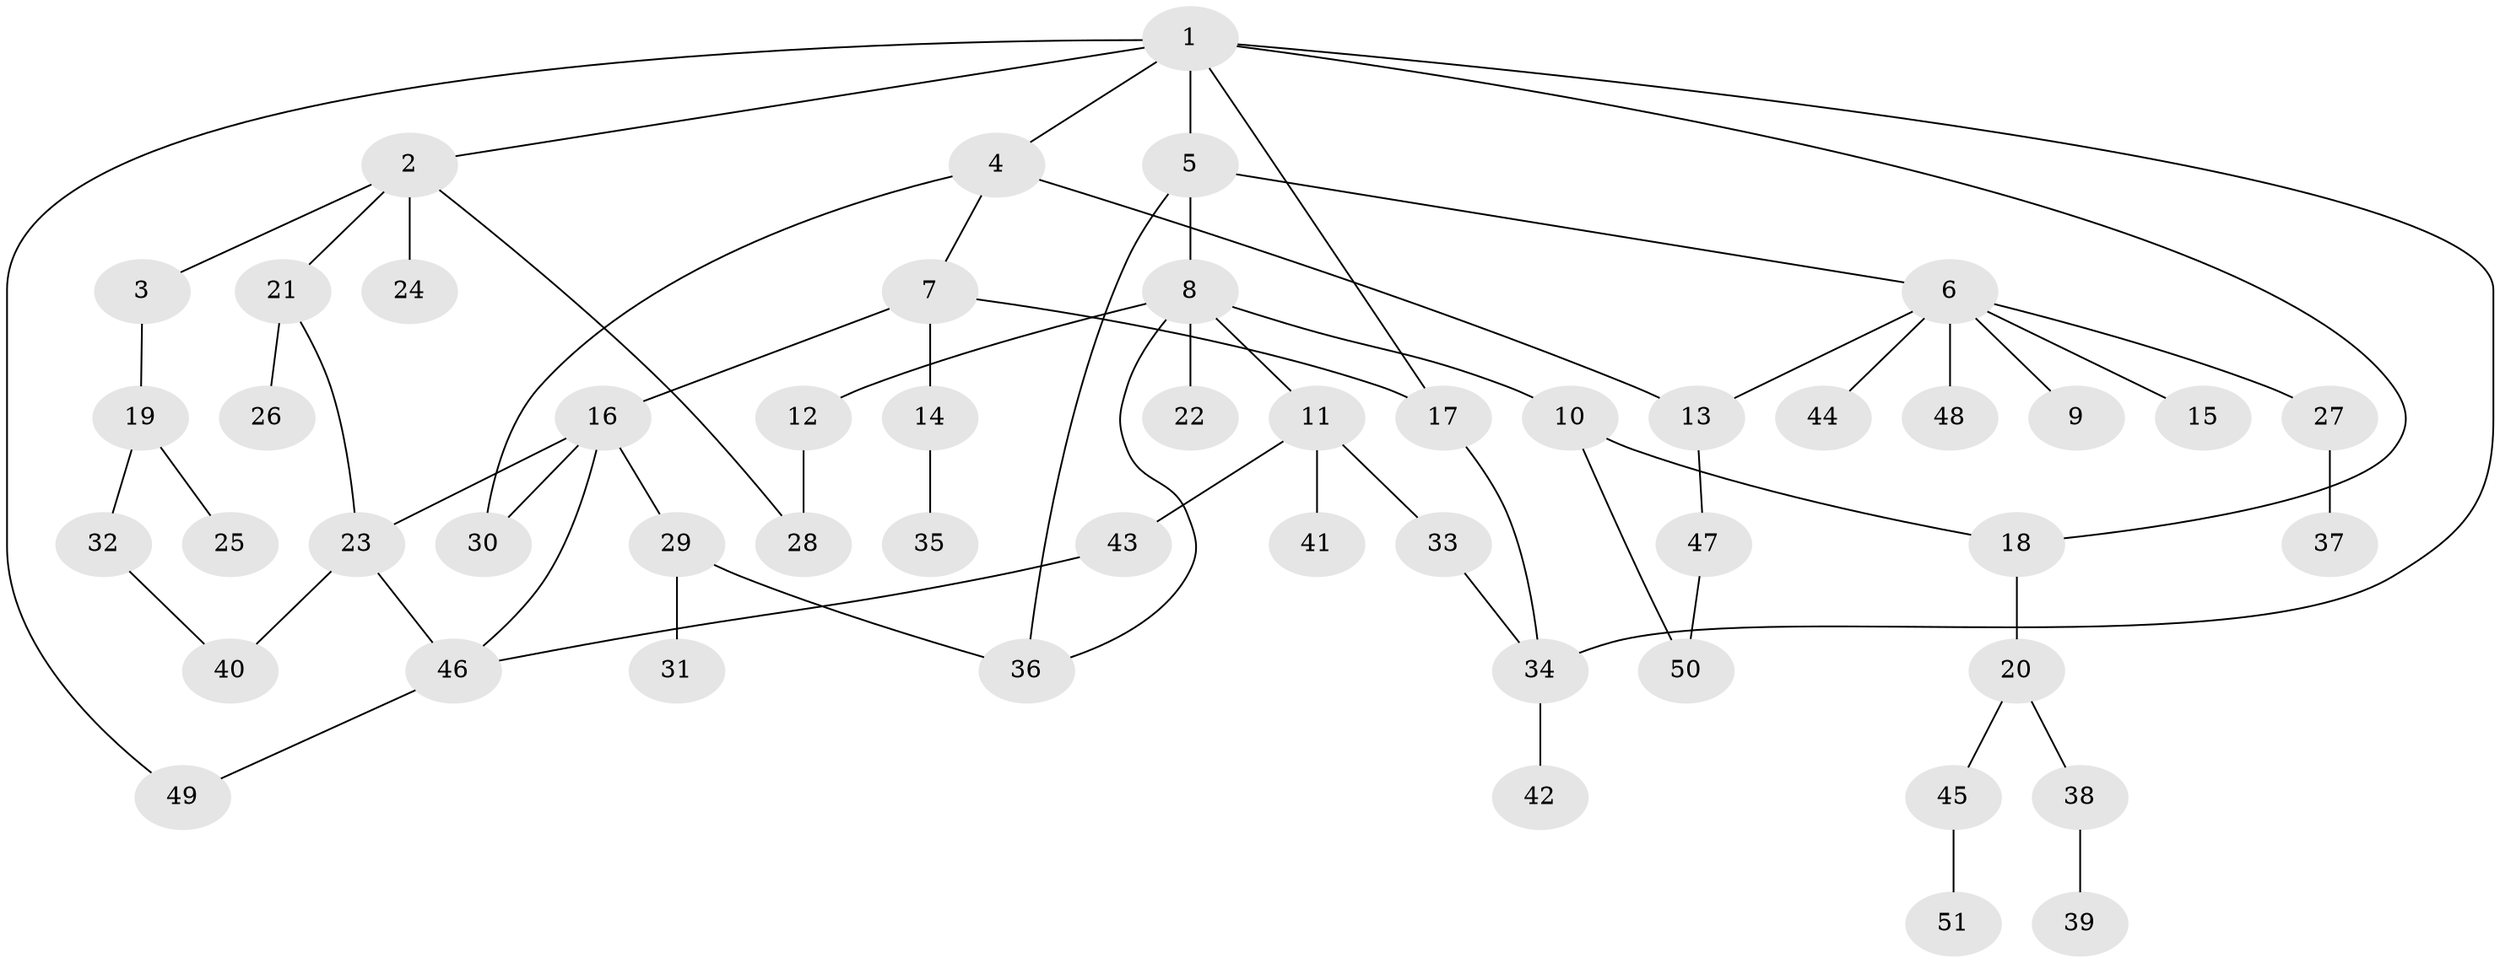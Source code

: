 // Generated by graph-tools (version 1.1) at 2025/41/03/09/25 04:41:16]
// undirected, 51 vertices, 65 edges
graph export_dot {
graph [start="1"]
  node [color=gray90,style=filled];
  1;
  2;
  3;
  4;
  5;
  6;
  7;
  8;
  9;
  10;
  11;
  12;
  13;
  14;
  15;
  16;
  17;
  18;
  19;
  20;
  21;
  22;
  23;
  24;
  25;
  26;
  27;
  28;
  29;
  30;
  31;
  32;
  33;
  34;
  35;
  36;
  37;
  38;
  39;
  40;
  41;
  42;
  43;
  44;
  45;
  46;
  47;
  48;
  49;
  50;
  51;
  1 -- 2;
  1 -- 4;
  1 -- 5;
  1 -- 17;
  1 -- 18;
  1 -- 34;
  1 -- 49;
  2 -- 3;
  2 -- 21;
  2 -- 24;
  2 -- 28;
  3 -- 19;
  4 -- 7;
  4 -- 13;
  4 -- 30;
  5 -- 6;
  5 -- 8;
  5 -- 36;
  6 -- 9;
  6 -- 15;
  6 -- 27;
  6 -- 44;
  6 -- 48;
  6 -- 13;
  7 -- 14;
  7 -- 16;
  7 -- 17;
  8 -- 10;
  8 -- 11;
  8 -- 12;
  8 -- 22;
  8 -- 36;
  10 -- 50;
  10 -- 18;
  11 -- 33;
  11 -- 41;
  11 -- 43;
  12 -- 28;
  13 -- 47;
  14 -- 35;
  16 -- 29;
  16 -- 30;
  16 -- 46;
  16 -- 23;
  17 -- 34;
  18 -- 20;
  19 -- 25;
  19 -- 32;
  20 -- 38;
  20 -- 45;
  21 -- 23;
  21 -- 26;
  23 -- 46;
  23 -- 40;
  27 -- 37;
  29 -- 31;
  29 -- 36;
  32 -- 40;
  33 -- 34;
  34 -- 42;
  38 -- 39;
  43 -- 46;
  45 -- 51;
  46 -- 49;
  47 -- 50;
}
